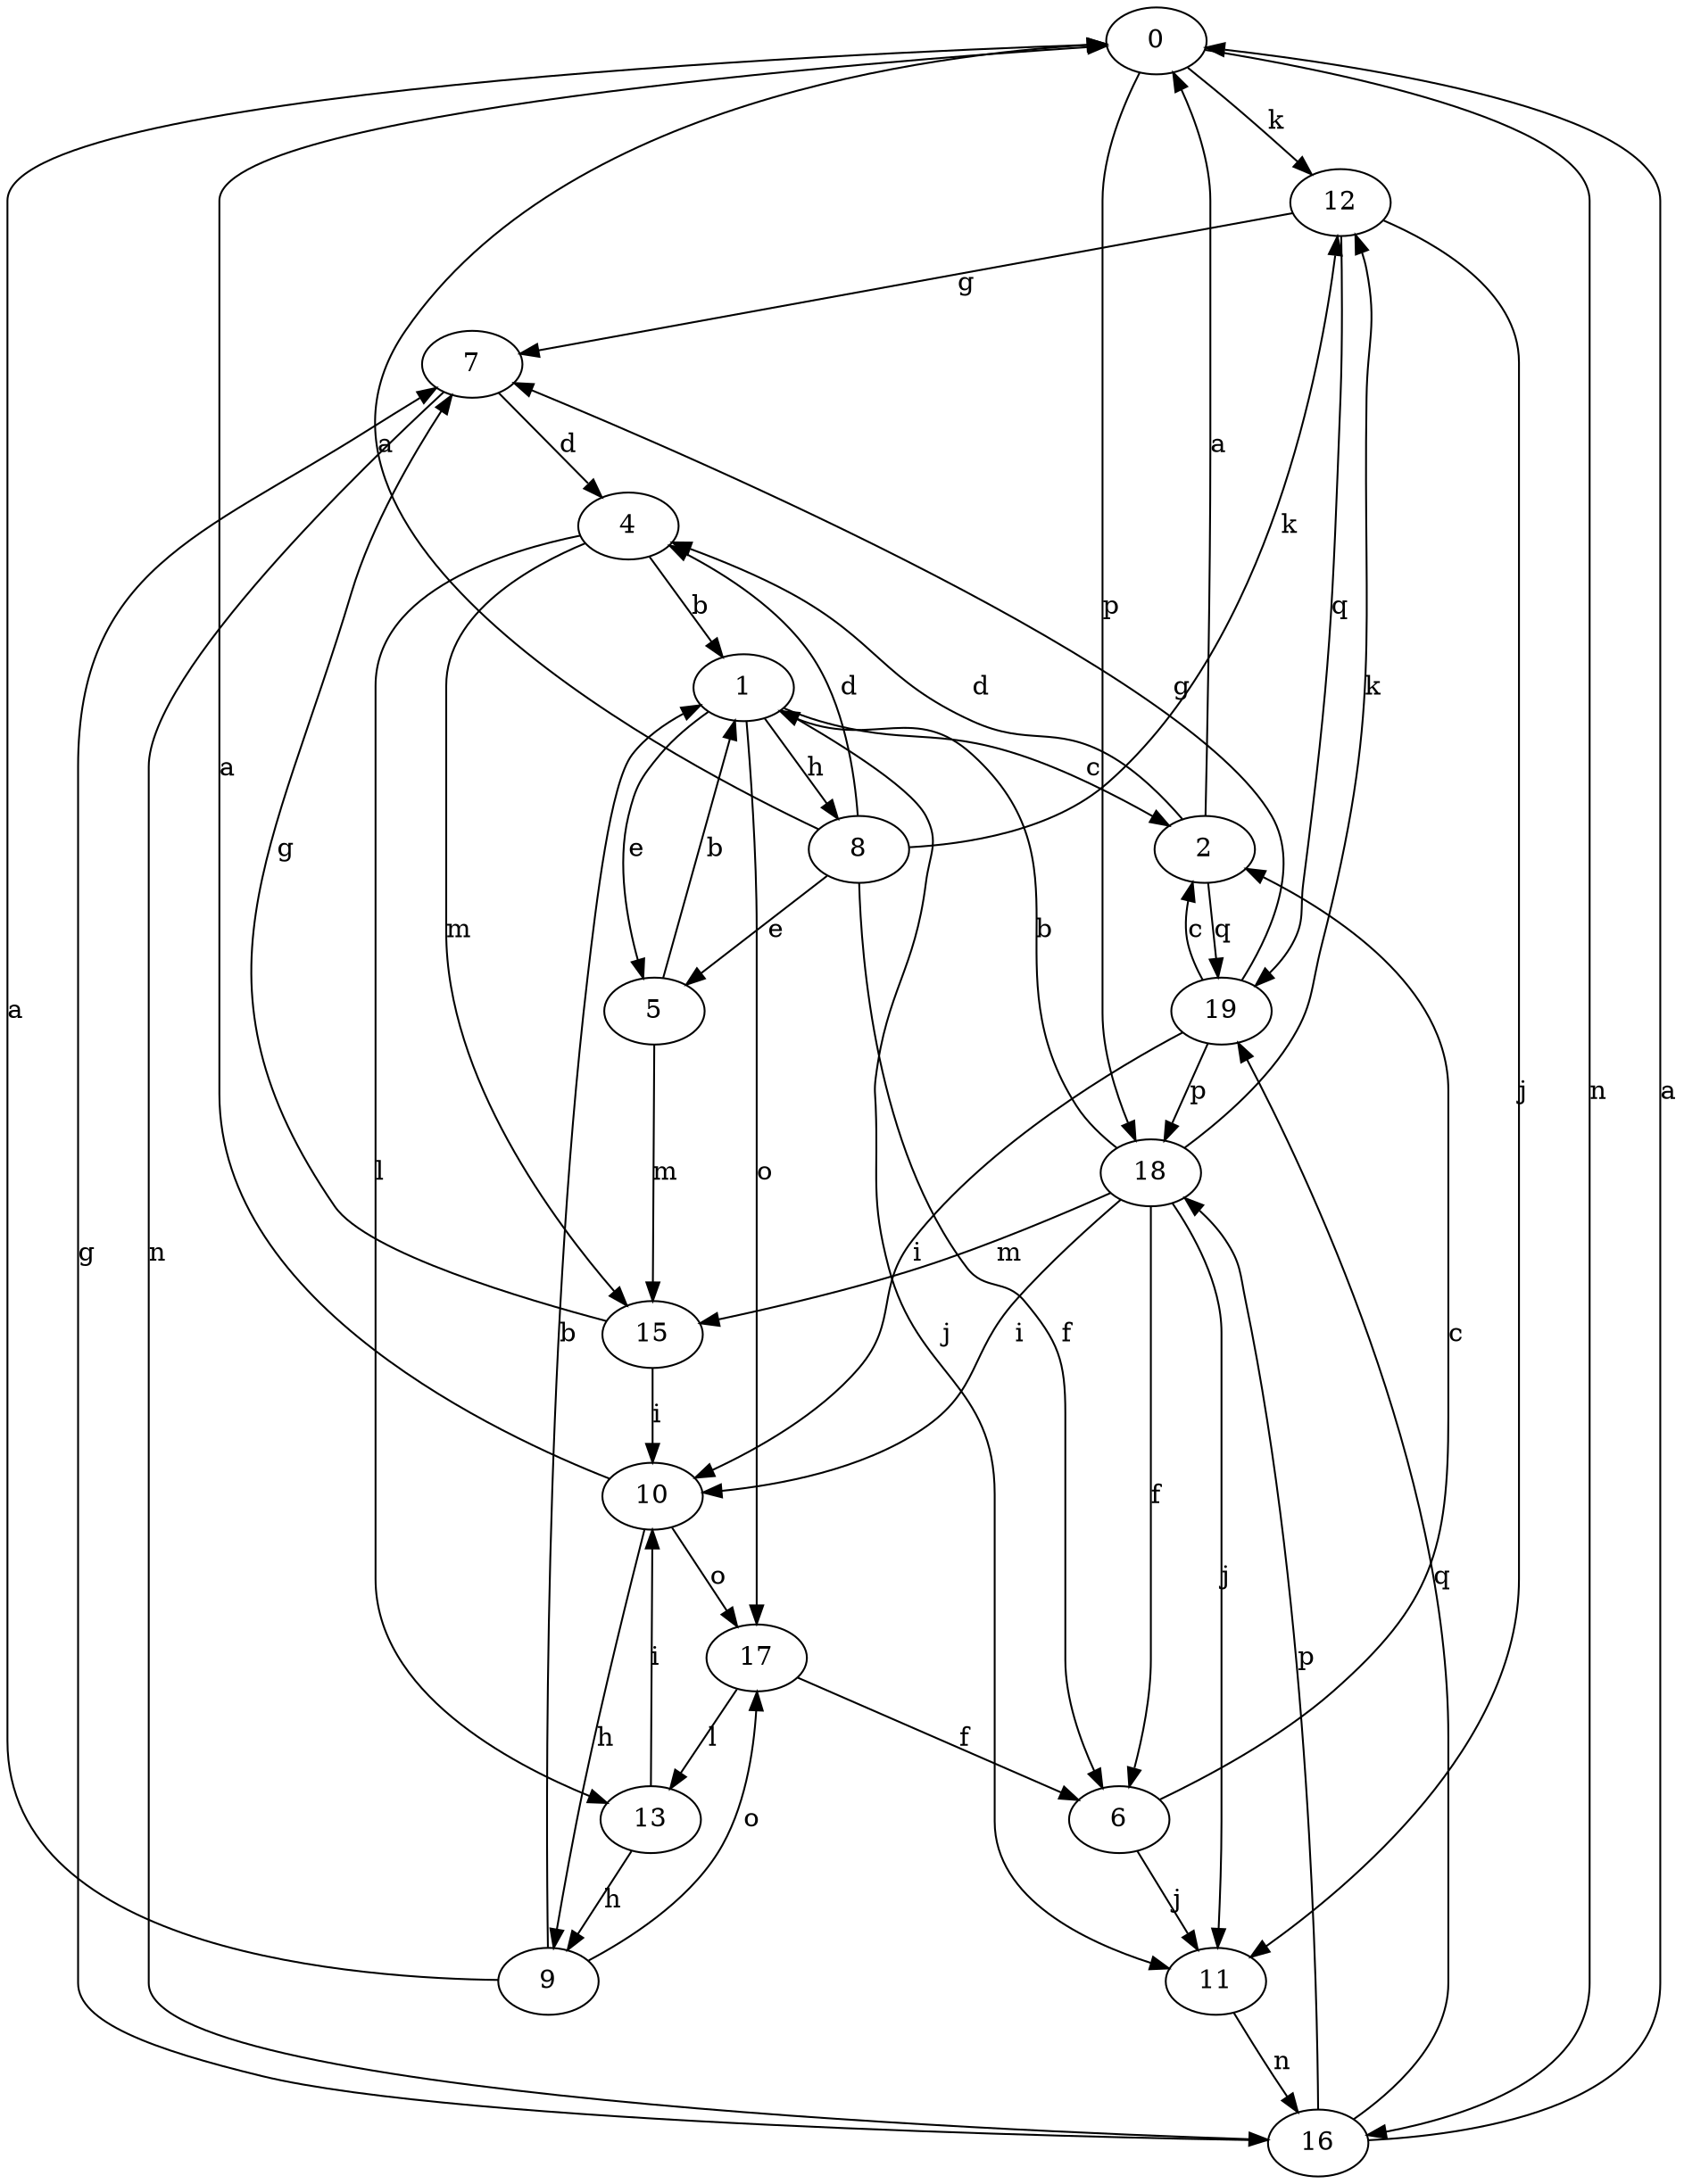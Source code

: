 strict digraph  {
0;
1;
2;
4;
5;
6;
7;
8;
9;
10;
11;
12;
13;
15;
16;
17;
18;
19;
0 -> 12  [label=k];
0 -> 16  [label=n];
0 -> 18  [label=p];
1 -> 2  [label=c];
1 -> 5  [label=e];
1 -> 8  [label=h];
1 -> 11  [label=j];
1 -> 17  [label=o];
2 -> 0  [label=a];
2 -> 4  [label=d];
2 -> 19  [label=q];
4 -> 1  [label=b];
4 -> 13  [label=l];
4 -> 15  [label=m];
5 -> 1  [label=b];
5 -> 15  [label=m];
6 -> 2  [label=c];
6 -> 11  [label=j];
7 -> 4  [label=d];
7 -> 16  [label=n];
8 -> 0  [label=a];
8 -> 4  [label=d];
8 -> 5  [label=e];
8 -> 6  [label=f];
8 -> 12  [label=k];
9 -> 0  [label=a];
9 -> 1  [label=b];
9 -> 17  [label=o];
10 -> 0  [label=a];
10 -> 9  [label=h];
10 -> 17  [label=o];
11 -> 16  [label=n];
12 -> 7  [label=g];
12 -> 11  [label=j];
12 -> 19  [label=q];
13 -> 9  [label=h];
13 -> 10  [label=i];
15 -> 7  [label=g];
15 -> 10  [label=i];
16 -> 0  [label=a];
16 -> 7  [label=g];
16 -> 18  [label=p];
16 -> 19  [label=q];
17 -> 6  [label=f];
17 -> 13  [label=l];
18 -> 1  [label=b];
18 -> 6  [label=f];
18 -> 10  [label=i];
18 -> 11  [label=j];
18 -> 12  [label=k];
18 -> 15  [label=m];
19 -> 2  [label=c];
19 -> 7  [label=g];
19 -> 10  [label=i];
19 -> 18  [label=p];
}
